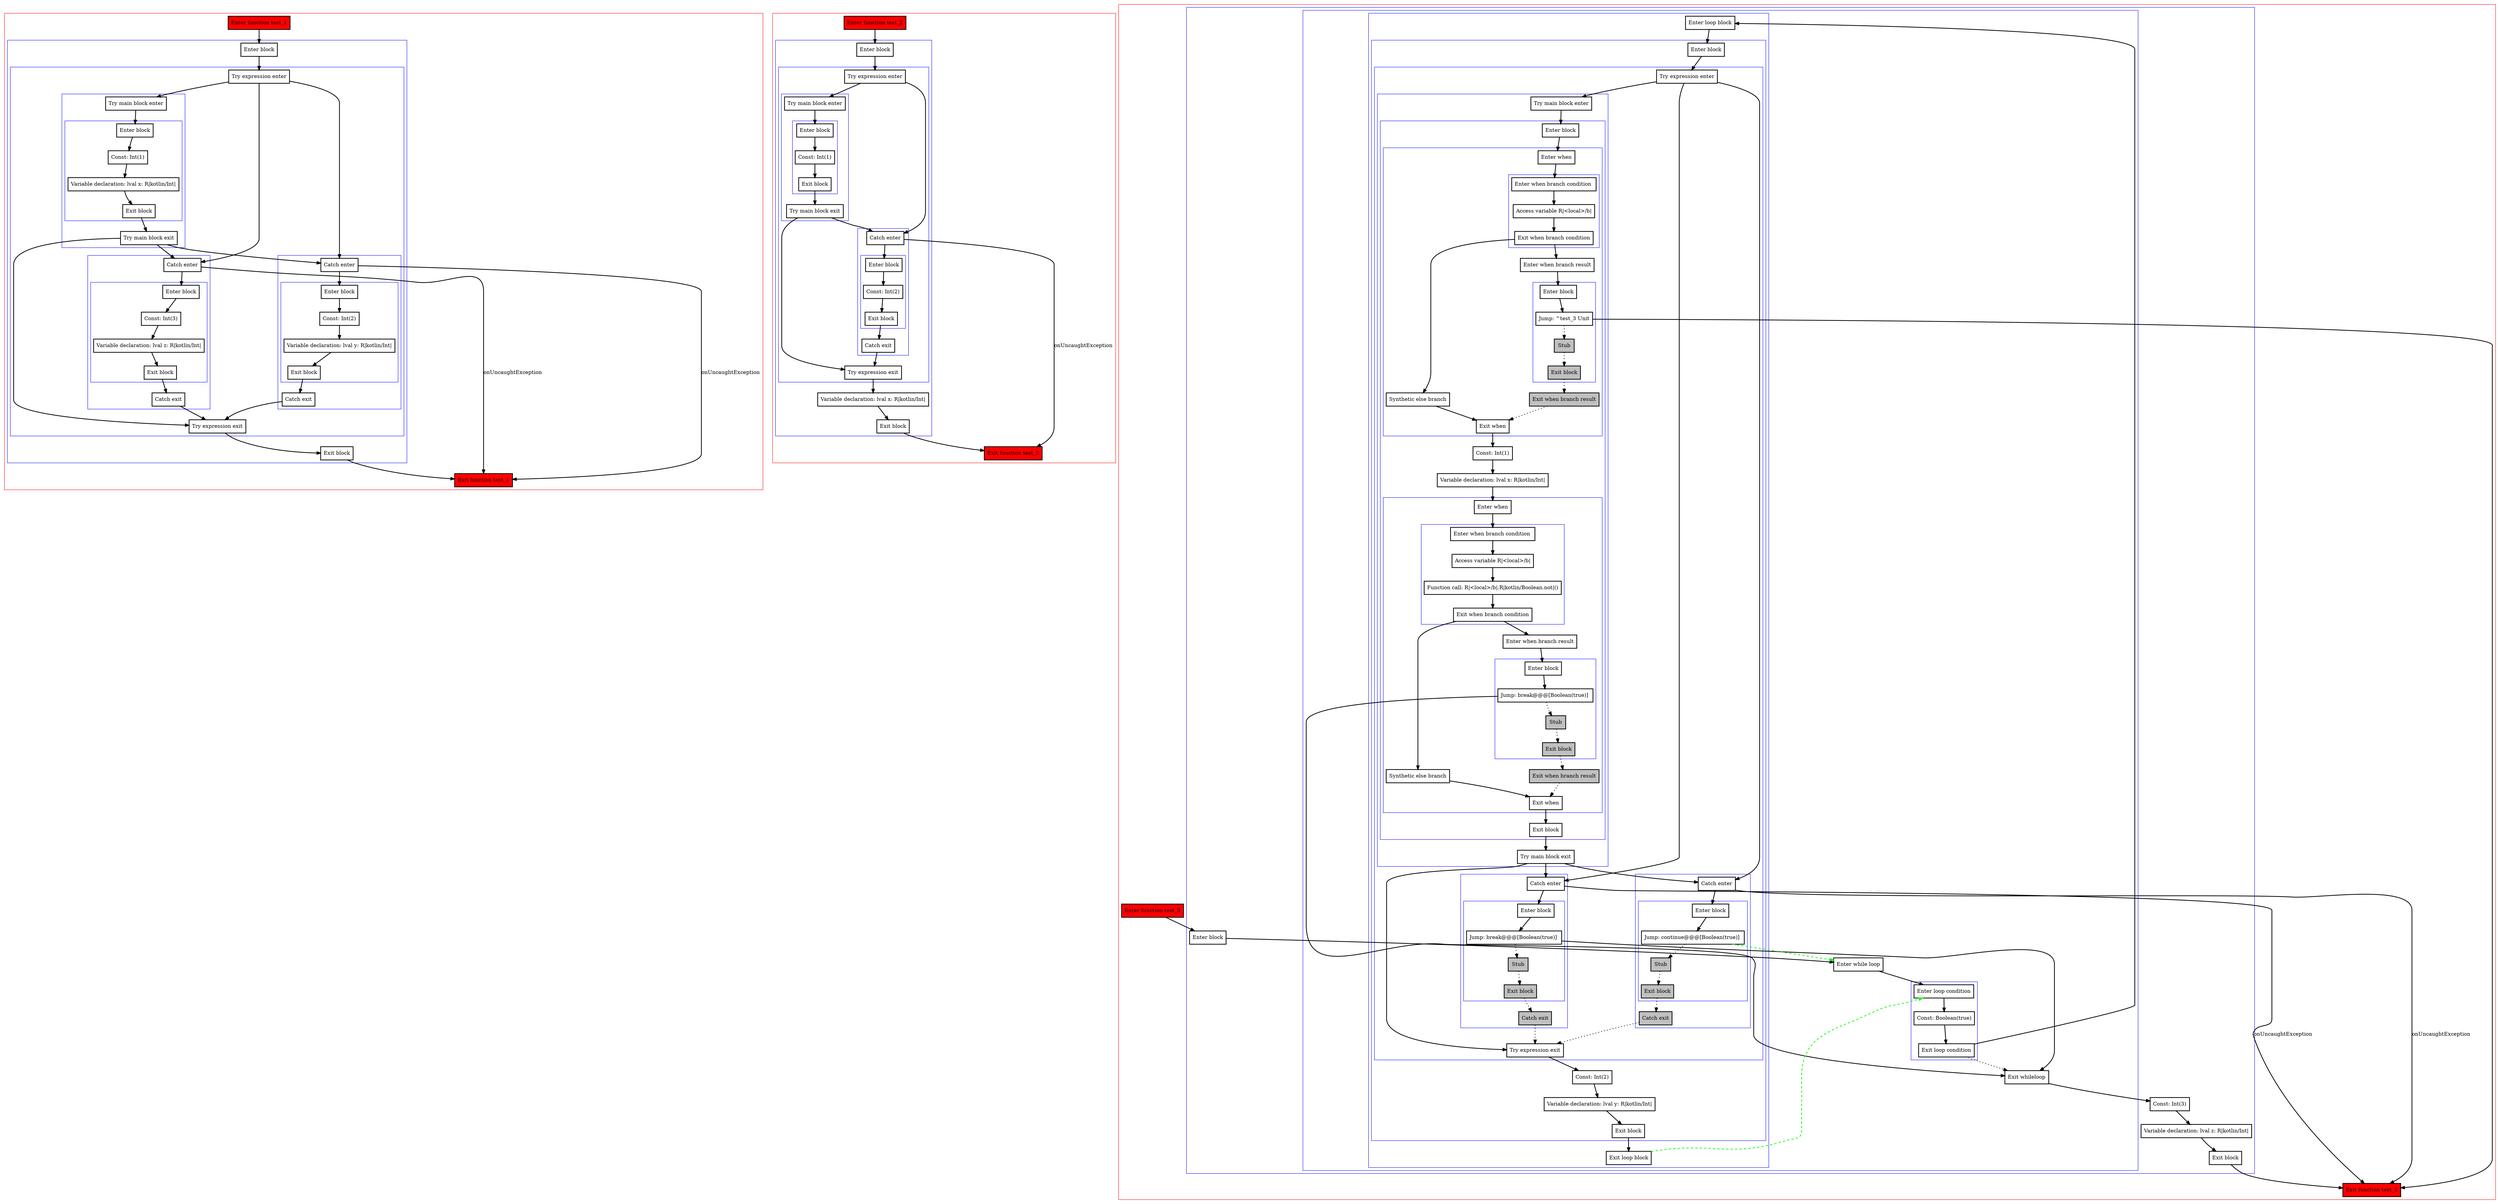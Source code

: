 digraph tryCatch_kt {
    graph [nodesep=3]
    node [shape=box penwidth=2]
    edge [penwidth=2]

    subgraph cluster_0 {
        color=red
        0 [label="Enter function test_1" style="filled" fillcolor=red];
        subgraph cluster_1 {
            color=blue
            1 [label="Enter block"];
            subgraph cluster_2 {
                color=blue
                2 [label="Try expression enter"];
                subgraph cluster_3 {
                    color=blue
                    3 [label="Try main block enter"];
                    subgraph cluster_4 {
                        color=blue
                        4 [label="Enter block"];
                        5 [label="Const: Int(1)"];
                        6 [label="Variable declaration: lval x: R|kotlin/Int|"];
                        7 [label="Exit block"];
                    }
                    8 [label="Try main block exit"];
                }
                subgraph cluster_5 {
                    color=blue
                    9 [label="Catch enter"];
                    subgraph cluster_6 {
                        color=blue
                        10 [label="Enter block"];
                        11 [label="Const: Int(3)"];
                        12 [label="Variable declaration: lval z: R|kotlin/Int|"];
                        13 [label="Exit block"];
                    }
                    14 [label="Catch exit"];
                }
                subgraph cluster_7 {
                    color=blue
                    15 [label="Catch enter"];
                    subgraph cluster_8 {
                        color=blue
                        16 [label="Enter block"];
                        17 [label="Const: Int(2)"];
                        18 [label="Variable declaration: lval y: R|kotlin/Int|"];
                        19 [label="Exit block"];
                    }
                    20 [label="Catch exit"];
                }
                21 [label="Try expression exit"];
            }
            22 [label="Exit block"];
        }
        23 [label="Exit function test_1" style="filled" fillcolor=red];
    }
    0 -> {1};
    1 -> {2};
    2 -> {3 15 9};
    3 -> {4};
    4 -> {5};
    5 -> {6};
    6 -> {7};
    7 -> {8};
    8 -> {21 15 9};
    9 -> {10};
    9 -> {23}    [label=onUncaughtException];
    10 -> {11};
    11 -> {12};
    12 -> {13};
    13 -> {14};
    14 -> {21};
    15 -> {16};
    15 -> {23}    [label=onUncaughtException];
    16 -> {17};
    17 -> {18};
    18 -> {19};
    19 -> {20};
    20 -> {21};
    21 -> {22};
    22 -> {23};

    subgraph cluster_9 {
        color=red
        24 [label="Enter function test_2" style="filled" fillcolor=red];
        subgraph cluster_10 {
            color=blue
            25 [label="Enter block"];
            subgraph cluster_11 {
                color=blue
                26 [label="Try expression enter"];
                subgraph cluster_12 {
                    color=blue
                    27 [label="Try main block enter"];
                    subgraph cluster_13 {
                        color=blue
                        28 [label="Enter block"];
                        29 [label="Const: Int(1)"];
                        30 [label="Exit block"];
                    }
                    31 [label="Try main block exit"];
                }
                subgraph cluster_14 {
                    color=blue
                    32 [label="Catch enter"];
                    subgraph cluster_15 {
                        color=blue
                        33 [label="Enter block"];
                        34 [label="Const: Int(2)"];
                        35 [label="Exit block"];
                    }
                    36 [label="Catch exit"];
                }
                37 [label="Try expression exit"];
            }
            38 [label="Variable declaration: lval x: R|kotlin/Int|"];
            39 [label="Exit block"];
        }
        40 [label="Exit function test_2" style="filled" fillcolor=red];
    }
    24 -> {25};
    25 -> {26};
    26 -> {27 32};
    27 -> {28};
    28 -> {29};
    29 -> {30};
    30 -> {31};
    31 -> {37 32};
    32 -> {33};
    32 -> {40}    [label=onUncaughtException];
    33 -> {34};
    34 -> {35};
    35 -> {36};
    36 -> {37};
    37 -> {38};
    38 -> {39};
    39 -> {40};

    subgraph cluster_16 {
        color=red
        41 [label="Enter function test_3" style="filled" fillcolor=red];
        subgraph cluster_17 {
            color=blue
            42 [label="Enter block"];
            subgraph cluster_18 {
                color=blue
                43 [label="Enter while loop"];
                subgraph cluster_19 {
                    color=blue
                    44 [label="Enter loop condition"];
                    45 [label="Const: Boolean(true)"];
                    46 [label="Exit loop condition"];
                }
                subgraph cluster_20 {
                    color=blue
                    47 [label="Enter loop block"];
                    subgraph cluster_21 {
                        color=blue
                        48 [label="Enter block"];
                        subgraph cluster_22 {
                            color=blue
                            49 [label="Try expression enter"];
                            subgraph cluster_23 {
                                color=blue
                                50 [label="Try main block enter"];
                                subgraph cluster_24 {
                                    color=blue
                                    51 [label="Enter block"];
                                    subgraph cluster_25 {
                                        color=blue
                                        52 [label="Enter when"];
                                        subgraph cluster_26 {
                                            color=blue
                                            53 [label="Enter when branch condition "];
                                            54 [label="Access variable R|<local>/b|"];
                                            55 [label="Exit when branch condition"];
                                        }
                                        56 [label="Synthetic else branch"];
                                        57 [label="Enter when branch result"];
                                        subgraph cluster_27 {
                                            color=blue
                                            58 [label="Enter block"];
                                            59 [label="Jump: ^test_3 Unit"];
                                            60 [label="Stub" style="filled" fillcolor=gray];
                                            61 [label="Exit block" style="filled" fillcolor=gray];
                                        }
                                        62 [label="Exit when branch result" style="filled" fillcolor=gray];
                                        63 [label="Exit when"];
                                    }
                                    64 [label="Const: Int(1)"];
                                    65 [label="Variable declaration: lval x: R|kotlin/Int|"];
                                    subgraph cluster_28 {
                                        color=blue
                                        66 [label="Enter when"];
                                        subgraph cluster_29 {
                                            color=blue
                                            67 [label="Enter when branch condition "];
                                            68 [label="Access variable R|<local>/b|"];
                                            69 [label="Function call: R|<local>/b|.R|kotlin/Boolean.not|()"];
                                            70 [label="Exit when branch condition"];
                                        }
                                        71 [label="Synthetic else branch"];
                                        72 [label="Enter when branch result"];
                                        subgraph cluster_30 {
                                            color=blue
                                            73 [label="Enter block"];
                                            74 [label="Jump: break@@@[Boolean(true)] "];
                                            75 [label="Stub" style="filled" fillcolor=gray];
                                            76 [label="Exit block" style="filled" fillcolor=gray];
                                        }
                                        77 [label="Exit when branch result" style="filled" fillcolor=gray];
                                        78 [label="Exit when"];
                                    }
                                    79 [label="Exit block"];
                                }
                                80 [label="Try main block exit"];
                            }
                            subgraph cluster_31 {
                                color=blue
                                81 [label="Catch enter"];
                                subgraph cluster_32 {
                                    color=blue
                                    82 [label="Enter block"];
                                    83 [label="Jump: break@@@[Boolean(true)] "];
                                    84 [label="Stub" style="filled" fillcolor=gray];
                                    85 [label="Exit block" style="filled" fillcolor=gray];
                                }
                                86 [label="Catch exit" style="filled" fillcolor=gray];
                            }
                            subgraph cluster_33 {
                                color=blue
                                91 [label="Catch enter"];
                                subgraph cluster_34 {
                                    color=blue
                                    92 [label="Enter block"];
                                    93 [label="Jump: continue@@@[Boolean(true)] "];
                                    94 [label="Stub" style="filled" fillcolor=gray];
                                    95 [label="Exit block" style="filled" fillcolor=gray];
                                }
                                96 [label="Catch exit" style="filled" fillcolor=gray];
                            }
                            97 [label="Try expression exit"];
                        }
                        98 [label="Const: Int(2)"];
                        99 [label="Variable declaration: lval y: R|kotlin/Int|"];
                        100 [label="Exit block"];
                    }
                    101 [label="Exit loop block"];
                }
                87 [label="Exit whileloop"];
            }
            88 [label="Const: Int(3)"];
            89 [label="Variable declaration: lval z: R|kotlin/Int|"];
            90 [label="Exit block"];
        }
        102 [label="Exit function test_3" style="filled" fillcolor=red];
    }
    41 -> {42};
    42 -> {43};
    43 -> {44};
    44 -> {45};
    45 -> {46};
    46 -> {47};
    46 -> {87} [style=dotted];
    47 -> {48};
    48 -> {49};
    49 -> {50 91 81};
    50 -> {51};
    51 -> {52};
    52 -> {53};
    53 -> {54};
    54 -> {55};
    55 -> {57 56};
    56 -> {63};
    57 -> {58};
    58 -> {59};
    59 -> {102};
    59 -> {60} [style=dotted];
    60 -> {61} [style=dotted];
    61 -> {62} [style=dotted];
    62 -> {63} [style=dotted];
    63 -> {64};
    64 -> {65};
    65 -> {66};
    66 -> {67};
    67 -> {68};
    68 -> {69};
    69 -> {70};
    70 -> {72 71};
    71 -> {78};
    72 -> {73};
    73 -> {74};
    74 -> {87};
    74 -> {75} [style=dotted];
    75 -> {76} [style=dotted];
    76 -> {77} [style=dotted];
    77 -> {78} [style=dotted];
    78 -> {79};
    79 -> {80};
    80 -> {97 91 81};
    81 -> {82};
    81 -> {102}    [label=onUncaughtException];
    82 -> {83};
    83 -> {87};
    83 -> {84} [style=dotted];
    84 -> {85} [style=dotted];
    85 -> {86} [style=dotted];
    86 -> {97} [style=dotted];
    87 -> {88};
    88 -> {89};
    89 -> {90};
    90 -> {102};
    91 -> {92};
    91 -> {102}    [label=onUncaughtException];
    92 -> {93};
    93 -> {94} [style=dotted];
    93 -> {43} [color=green style=dashed];
    94 -> {95} [style=dotted];
    95 -> {96} [style=dotted];
    96 -> {97} [style=dotted];
    97 -> {98};
    98 -> {99};
    99 -> {100};
    100 -> {101};
    101 -> {44} [color=green style=dashed];

}
